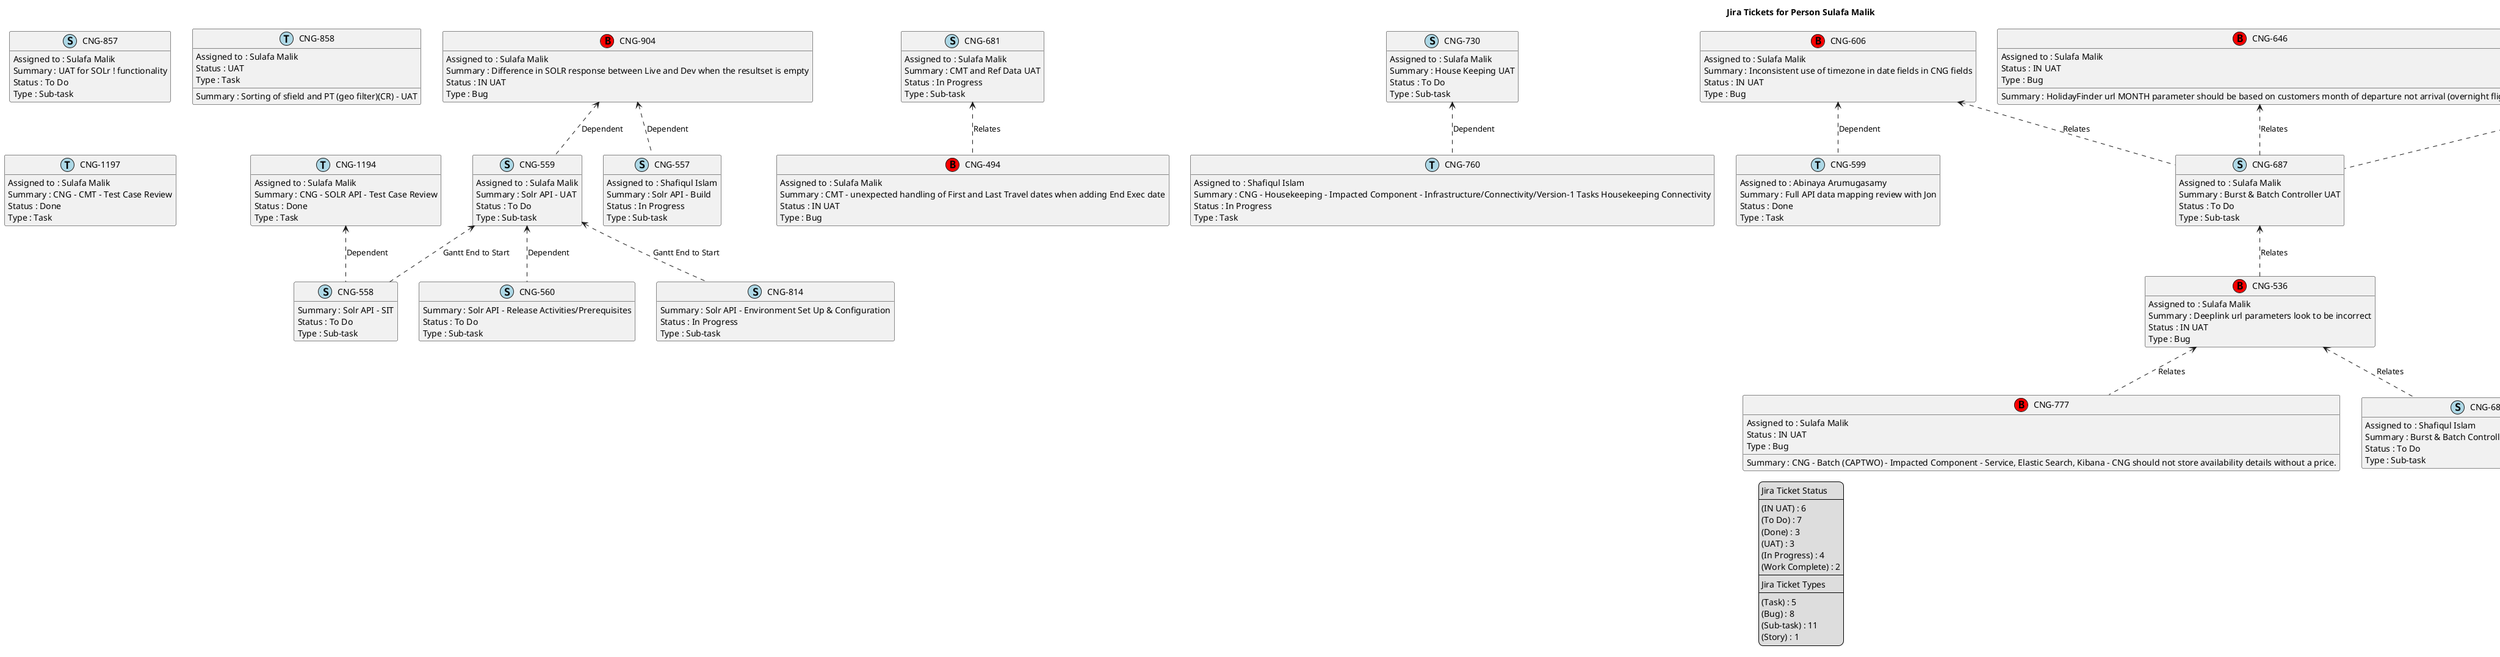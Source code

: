 @startuml
'https://plantuml.com/class-diagram

' GENERATE CLASS DIAGRAM ===========
' Generated at    : Fri May 03 10:09:58 CEST 2024

title Jira Tickets for Person Sulafa Malik
hide empty members

legend
Jira Ticket Status
----
(IN UAT) : 6
(To Do) : 7
(Done) : 3
(UAT) : 3
(In Progress) : 4
(Work Complete) : 2
----
Jira Ticket Types
----
(Task) : 5
(Bug) : 8
(Sub-task) : 11
(Story) : 1
end legend


' Tickets =======
class "CNG-560" << (S,lightblue) >> {
  Summary : Solr API - Release Activities/Prerequisites 
  Status : To Do
  Type : Sub-task
}

class "CNG-681" << (S,lightblue) >> {
  Assigned to : Sulafa Malik
  Summary : CMT and Ref Data UAT
  Status : In Progress
  Type : Sub-task
}

class "CNG-857" << (S,lightblue) >> {
  Assigned to : Sulafa Malik
  Summary : UAT for SOLr ! functionality
  Status : To Do
  Type : Sub-task
}

class "CNG-559" << (S,lightblue) >> {
  Assigned to : Sulafa Malik
  Summary : Solr API - UAT
  Status : To Do
  Type : Sub-task
}

class "CNG-814" << (S,lightblue) >> {
  Summary : Solr API - Environment Set Up & Configuration 
  Status : In Progress
  Type : Sub-task
}

class "CNG-858" << (T,lightblue) >> {
  Assigned to : Sulafa Malik
  Summary : Sorting of sfield and PT (geo filter)(CR) - UAT
  Status : UAT
  Type : Task
}

class "CNG-730" << (S,lightblue) >> {
  Assigned to : Sulafa Malik
  Summary : House Keeping UAT
  Status : To Do
  Type : Sub-task
}

class "CNG-599" << (T,lightblue) >> {
  Assigned to : Abinaya Arumugasamy
  Summary : Full API data mapping review with Jon 
  Status : Done
  Type : Task
}

class "CNG-536" << (B,red) >> {
  Assigned to : Sulafa Malik
  Summary : Deeplink url parameters look to be incorrect
  Status : IN UAT
  Type : Bug
}

class "CNG-558" << (S,lightblue) >> {
  Summary : Solr API - SIT
  Status : To Do
  Type : Sub-task
}

class "CNG-777" << (B,red) >> {
  Assigned to : Sulafa Malik
  Summary : CNG - Batch (CAPTWO) - Impacted Component - Service, Elastic Search, Kibana - CNG should not store availability details without a price.  
  Status : IN UAT
  Type : Bug
}

class "CNG-557" << (S,lightblue) >> {
  Assigned to : Shafiqul Islam
  Summary : Solr API - Build
  Status : In Progress
  Type : Sub-task
}

class "CNG-1197" << (T,lightblue) >> {
  Assigned to : Sulafa Malik
  Summary : CNG - CMT - Test Case Review
  Status : Done
  Type : Task
}

class "CNG-1194" << (T,lightblue) >> {
  Assigned to : Sulafa Malik
  Summary : CNG - SOLR API - Test Case Review
  Status : Done
  Type : Task
}

class "CNG-494" << (B,red) >> {
  Assigned to : Sulafa Malik
  Summary : CMT - unexpected handling of First and Last Travel dates when adding End Exec date
  Status : IN UAT
  Type : Bug
}

class "CNG-606" << (B,red) >> {
  Assigned to : Sulafa Malik
  Summary : Inconsistent use of timezone in date fields in CNG fields
  Status : IN UAT
  Type : Bug
}

class "CNG-904" << (B,red) >> {
  Assigned to : Sulafa Malik
  Summary : Difference in SOLR response between Live and Dev when the resultset is empty
  Status : IN UAT
  Type : Bug
}

class "CNG-684" << (S,lightblue) >> {
  Assigned to : Shafiqul Islam
  Summary : Burst & Batch Controller Analysis and Design
  Status : To Do
  Type : Sub-task
}

class "CNG-760" << (T,lightblue) >> {
  Assigned to : Shafiqul Islam
  Summary : CNG - Housekeeping - Impacted Component - Infrastructure/Connectivity/Version-1 Tasks Housekeeping Connectivity
  Status : In Progress
  Type : Task
}

class "CNG-485" << (S,lightgreen) >> {
  Assigned to : Sulafa Malik
  Summary : (3844) - Informational Logging - Batch Controller (CAPTWO)
  Status : UAT
  Type : Story
}

class "CNG-444" << (B,red) >> {
  Assigned to : Tony Cassidy
  Summary : CNG - Batch (CAPTWO) - Impacted Component - Service - CNG UAT - F+C Packages - Not all being cached when compared against front end
  Status : Work Complete
  Type : Bug
}

class "CNG-421" << (B,red) >> {
  Assigned to : Baranipriya Ramanathan
  Summary : CNG - Batch (CAPTWO) - Impacted Component - Service - Few accommodation is missing in kibana for FH
  Status : Work Complete
  Type : Bug
}

class "CNG-687" << (S,lightblue) >> {
  Assigned to : Sulafa Malik
  Summary : Burst & Batch Controller UAT
  Status : To Do
  Type : Sub-task
}

class "CNG-646" << (B,red) >> {
  Assigned to : Sulafa Malik
  Summary : HolidayFinder url MONTH parameter should be based on customers month of departure not arrival (overnight flights)
  Status : IN UAT
  Type : Bug
}

class "CNG-623" << (S,lightblue) >> {
  Assigned to : Sulafa Malik
  Summary : CNG Batch Code Analysis/Build : inconsistent use of time zone information within date fields. 
  Status : UAT
  Type : Sub-task
}



' Links =======
"CNG-536" <.. "CNG-684" : Relates
"CNG-536" <.. "CNG-777" : Relates
"CNG-559" <.. "CNG-560" : Dependent
"CNG-559" <.. "CNG-558" : Gantt End to Start
"CNG-559" <.. "CNG-814" : Gantt End to Start
"CNG-730" <.. "CNG-760" : Dependent
"CNG-646" <.. "CNG-687" : Relates
"CNG-681" <.. "CNG-494" : Relates
"CNG-687" <.. "CNG-536" : Relates
"CNG-623" <.. "CNG-687" : Relates
"CNG-606" <.. "CNG-599" : Dependent
"CNG-606" <.. "CNG-687" : Relates
"CNG-904" <.. "CNG-557" : Dependent
"CNG-904" <.. "CNG-559" : Dependent
"CNG-1194" <.. "CNG-558" : Dependent
"CNG-485" <.. "CNG-421" : Relates
"CNG-485" <.. "CNG-444" : Relates


@enduml
